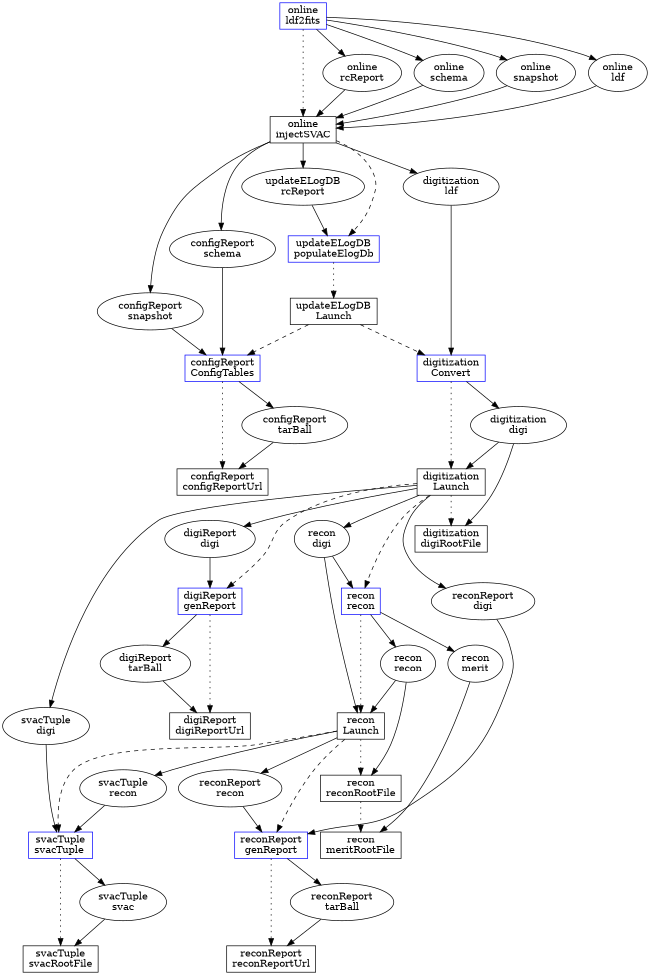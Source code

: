digraph iAndTPipeline {

#rotate=90;
size="7.5,6.5";

#### task processes
node [shape=box];
####
## entry points
node [color=blue];
##
online_ldf2fits_tp [label="online\nldf2fits"];
updateELogDB_populateElogDb_tp [label="updateELogDB\npopulateElogDb"];
configReport_ConfigTables_tp [label="configReport\nConfigTables"];
digitization_Convert_tp [label="digitization\nConvert"];
digiReport_genReport_tp [label="digiReport\ngenReport"];
recon_recon_tp [label="recon\nrecon"];
reconReport_genReport_tp [label="reconReport\ngenReport"];
svacTuple_svacTuple_tp [label="svacTuple\nsvacTuple "];
##
node [color=black,style=solid];
##
online_injectSVAC_tp [label="online\ninjectSVAC"];
#
updateELogDB_Launch_tp [label="updateELogDB\nLaunch"];
#
configReport_configReportUrl_tp [label="configReport\nconfigReportUrl"];
#
digitization_Launch_tp [label="digitization\nLaunch"];
digitization_digiRootFile_tp [label="digitization\ndigiRootFile"];
#
digiReport_digiReportUrl_tp [label="digiReport\ndigiReportUrl"];
#
recon_Launch_tp [label="recon\nLaunch"];
recon_reconRootFile_tp [label="recon\nreconRootFile"];
recon_meritRootFile_tp [label="recon\nmeritRootFile"];
#
reconReport_reconReportUrl_tp [label="reconReport\nreconReportUrl"];
#
svacTuple_svacRootFile_tp [label="svacTuple\nsvacRootFile"];

#### datasets
node [shape=ellipse];
####
online_rcReport_ds [label="online\nrcReport"];
updateELogDB_rcReport_ds [label="updateELogDB\nrcReport"];
online_schema_ds [label="online\nschema"];
configReport_schema_ds [label="configReport\nschema"];
online_snapshot_ds [label="online\nsnapshot"];
configReport_snapshot_ds [label="configReport\nsnapshot"];
online_ldf_ds [label="online\nldf"];
digitization_ldf_ds [label="digitization\nldf"];
#
configReport_tarBall_ds [label="configReport\ntarBall"];
#
digitization_digi_ds [label="digitization\ndigi"];
recon_digi_ds [label="recon\ndigi"];
digiReport_digi_ds [label="digiReport\ndigi"];
svacTuple_digi_ds [label="svacTuple\ndigi"];
reconReport_digi_ds [label="reconReport\ndigi"];
#
digiReport_tarBall_ds [label="digiReport\ntarBall"];
#
recon_recon_ds [label="recon\nrecon"];
svacTuple_recon_ds [label="svacTuple\nrecon"];
reconReport_recon_ds [label="reconReport\nrecon"];
recon_merit_ds [label="recon\nmerit"];
#
reconReport_tarBall_ds [label="reconReport\ntarBall"];
#
svacTuple_svac_ds [label="svacTuple\nsvac"];

#### TP -> DS links
edge [weight=10];
####
online_ldf2fits_tp -> online_rcReport_ds;
online_ldf2fits_tp -> online_schema_ds;
online_ldf2fits_tp -> online_snapshot_ds;
online_ldf2fits_tp -> online_ldf_ds;
#
online_rcReport_ds -> online_injectSVAC_tp;
online_schema_ds -> online_injectSVAC_tp;
online_snapshot_ds -> online_injectSVAC_tp;
online_ldf_ds -> online_injectSVAC_tp;
#
online_injectSVAC_tp -> updateELogDB_rcReport_ds;
online_injectSVAC_tp -> configReport_schema_ds;
online_injectSVAC_tp -> configReport_snapshot_ds;
online_injectSVAC_tp -> digitization_ldf_ds;

updateELogDB_rcReport_ds -> updateELogDB_populateElogDb_tp;

configReport_schema_ds -> configReport_ConfigTables_tp;
configReport_snapshot_ds -> configReport_ConfigTables_tp;
configReport_ConfigTables_tp -> configReport_tarBall_ds;
#
configReport_tarBall_ds -> configReport_configReportUrl_tp;

digitization_ldf_ds -> digitization_Convert_tp;
digitization_Convert_tp -> digitization_digi_ds;
#
digitization_digi_ds -> digitization_Launch_tp;
digitization_Launch_tp -> recon_digi_ds;
#
digitization_Launch_tp -> digiReport_digi_ds;
#
digitization_Launch_tp -> svacTuple_digi_ds;
#
digitization_Launch_tp -> reconReport_digi_ds;
#
digitization_digi_ds -> digitization_digiRootFile_tp;

digiReport_digi_ds -> digiReport_genReport_tp;
digiReport_genReport_tp -> digiReport_tarBall_ds;
#
digiReport_tarBall_ds -> digiReport_digiReportUrl_tp;

recon_digi_ds -> recon_recon_tp;
recon_recon_tp -> recon_recon_ds;
recon_recon_tp -> recon_merit_ds;
#
recon_recon_ds -> recon_Launch_tp;
recon_digi_ds -> recon_Launch_tp;
recon_Launch_tp -> svacTuple_recon_ds;
#
recon_Launch_tp -> reconReport_recon_ds;
#
recon_recon_ds -> recon_reconRootFile_tp;
#
recon_merit_ds -> recon_meritRootFile_tp;

reconReport_digi_ds -> reconReport_genReport_tp;
reconReport_recon_ds -> reconReport_genReport_tp;
reconReport_genReport_tp -> reconReport_tarBall_ds;
#
reconReport_tarBall_ds -> reconReport_reconReportUrl_tp;

svacTuple_digi_ds -> svacTuple_svacTuple_tp;
svacTuple_recon_ds -> svacTuple_svacTuple_tp;
svacTuple_svacTuple_tp -> svacTuple_svac_ds;
#
svacTuple_svac_ds -> svacTuple_svacRootFile_tp;


#### intratask links ####
edge [style=dotted,weight=100];
####
online_ldf2fits_tp -> online_injectSVAC_tp;
#
updateELogDB_populateElogDb_tp -> updateELogDB_Launch_tp;
#
digitization_Convert_tp -> digitization_Launch_tp;
digitization_Launch_tp -> digitization_digiRootFile_tp;
#
configReport_ConfigTables_tp -> configReport_configReportUrl_tp;
#
recon_recon_tp -> recon_Launch_tp;
recon_Launch_tp -> recon_reconRootFile_tp;
recon_reconRootFile_tp -> recon_meritRootFile_tp;
#
digiReport_genReport_tp -> digiReport_digiReportUrl_tp;
#
svacTuple_svacTuple_tp -> svacTuple_svacRootFile_tp;
#
reconReport_genReport_tp -> reconReport_reconReportUrl_tp;


##### intertask links #####
edge [style=dashed,weight=1];
####
online_injectSVAC_tp -> updateELogDB_populateElogDb_tp;
#
updateELogDB_Launch_tp -> digitization_Convert_tp;
updateELogDB_Launch_tp -> configReport_ConfigTables_tp;
#
digitization_Launch_tp -> recon_recon_tp;
digitization_Launch_tp -> digiReport_genReport_tp;
#
recon_Launch_tp -> svacTuple_svacTuple_tp;
recon_Launch_tp -> reconReport_genReport_tp;

}